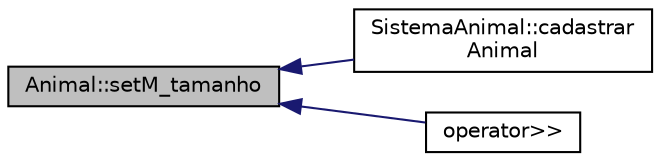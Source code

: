 digraph "Animal::setM_tamanho"
{
  edge [fontname="Helvetica",fontsize="10",labelfontname="Helvetica",labelfontsize="10"];
  node [fontname="Helvetica",fontsize="10",shape=record];
  rankdir="LR";
  Node44 [label="Animal::setM_tamanho",height=0.2,width=0.4,color="black", fillcolor="grey75", style="filled", fontcolor="black"];
  Node44 -> Node45 [dir="back",color="midnightblue",fontsize="10",style="solid",fontname="Helvetica"];
  Node45 [label="SistemaAnimal::cadastrar\lAnimal",height=0.2,width=0.4,color="black", fillcolor="white", style="filled",URL="$class_sistema_animal.html#a3a5bb8c67bdddd7c2e0d560a2a6fafa3"];
  Node44 -> Node46 [dir="back",color="midnightblue",fontsize="10",style="solid",fontname="Helvetica"];
  Node46 [label="operator\>\>",height=0.2,width=0.4,color="black", fillcolor="white", style="filled",URL="$_animal_8cpp.html#afdb3010433316759efdc6c4a16e4d5ed"];
}
